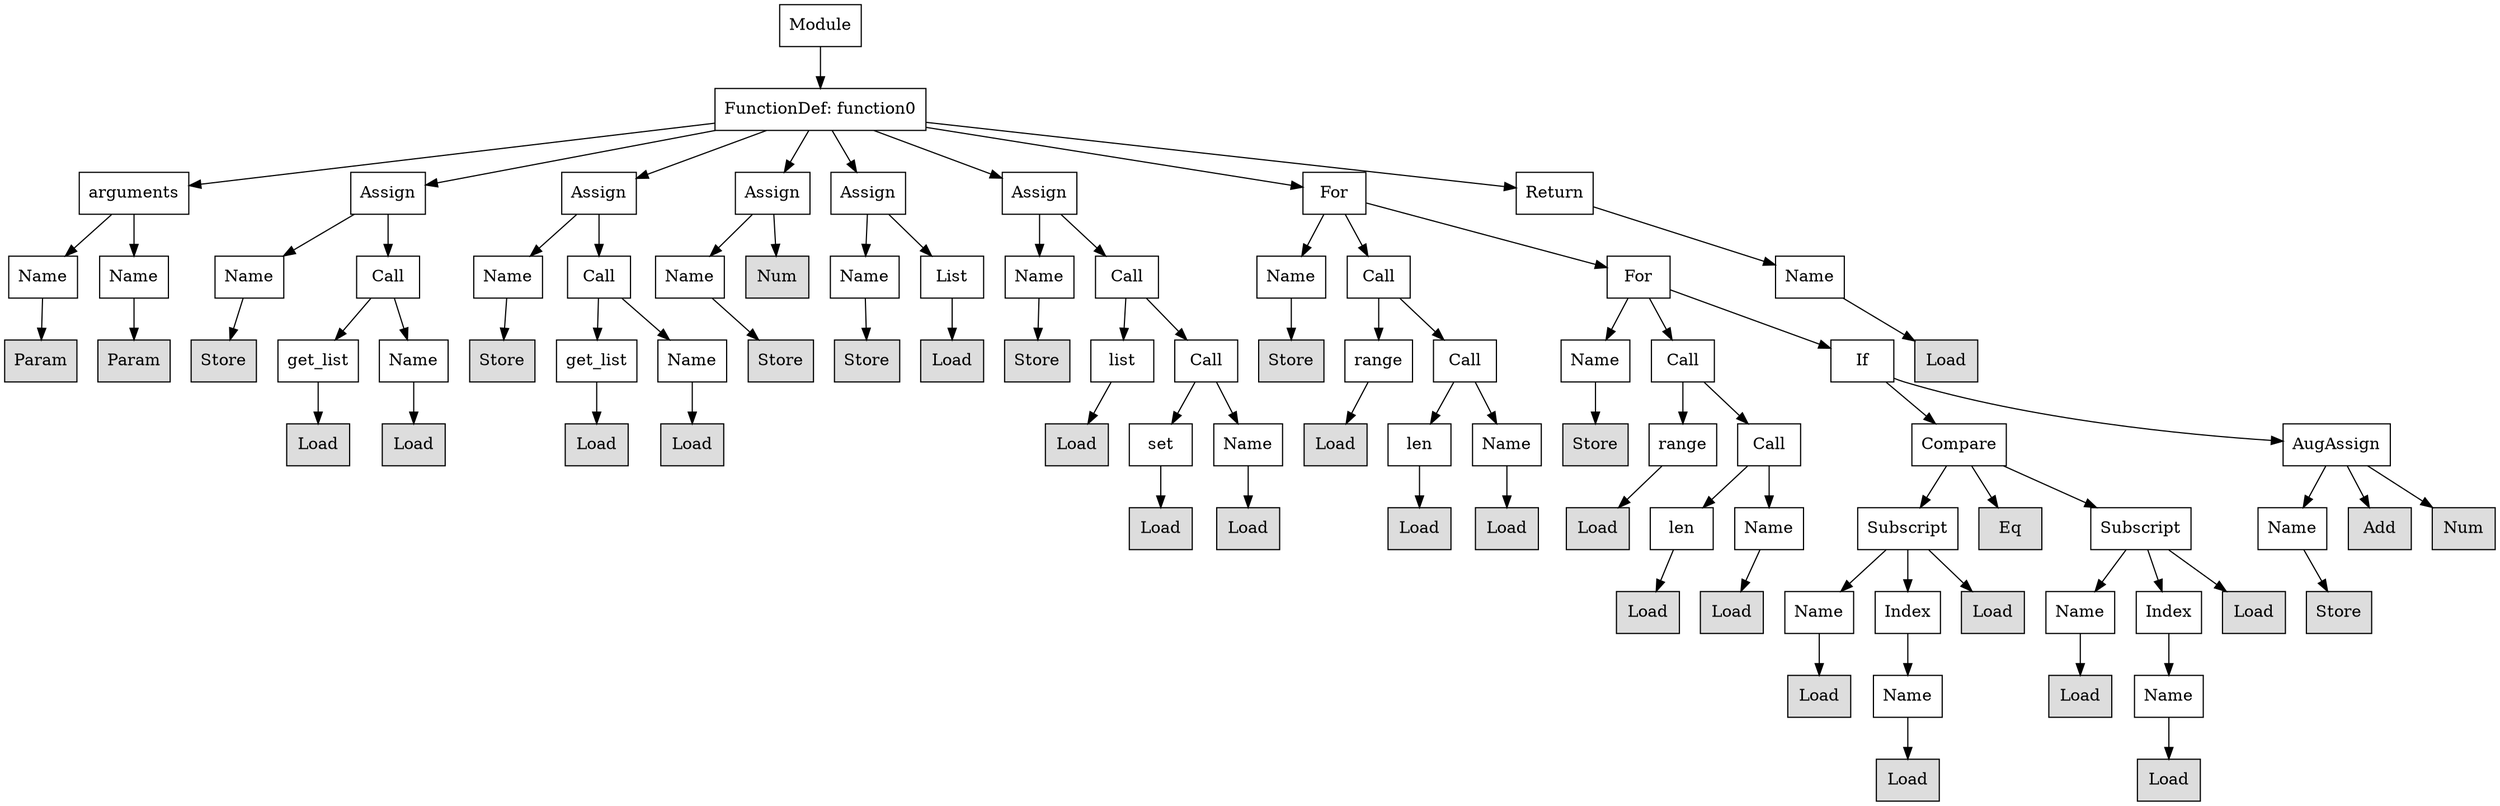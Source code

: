 digraph G {
n0 [shape=rect, label="Module"];
n1 [shape=rect, label="FunctionDef: function0"];
n2 [shape=rect, label="arguments"];
n3 [shape=rect, label="Assign"];
n4 [shape=rect, label="Assign"];
n5 [shape=rect, label="Assign"];
n6 [shape=rect, label="Assign"];
n7 [shape=rect, label="Assign"];
n8 [shape=rect, label="For"];
n9 [shape=rect, label="Return"];
n10 [shape=rect, label="Name"];
n11 [shape=rect, label="Name"];
n12 [shape=rect, label="Name"];
n13 [shape=rect, label="Call"];
n14 [shape=rect, label="Name"];
n15 [shape=rect, label="Call"];
n16 [shape=rect, label="Name"];
n17 [shape=rect, label="Num" style="filled" fillcolor="#dddddd"];
n18 [shape=rect, label="Name"];
n19 [shape=rect, label="List"];
n20 [shape=rect, label="Name"];
n21 [shape=rect, label="Call"];
n22 [shape=rect, label="Name"];
n23 [shape=rect, label="Call"];
n24 [shape=rect, label="For"];
n25 [shape=rect, label="Name"];
n26 [shape=rect, label="Param" style="filled" fillcolor="#dddddd"];
n27 [shape=rect, label="Param" style="filled" fillcolor="#dddddd"];
n28 [shape=rect, label="Store" style="filled" fillcolor="#dddddd"];
n29 [shape=rect, label="get_list"];
n30 [shape=rect, label="Name"];
n31 [shape=rect, label="Store" style="filled" fillcolor="#dddddd"];
n32 [shape=rect, label="get_list"];
n33 [shape=rect, label="Name"];
n34 [shape=rect, label="Store" style="filled" fillcolor="#dddddd"];
n35 [shape=rect, label="Store" style="filled" fillcolor="#dddddd"];
n36 [shape=rect, label="Load" style="filled" fillcolor="#dddddd"];
n37 [shape=rect, label="Store" style="filled" fillcolor="#dddddd"];
n38 [shape=rect, label="list"];
n39 [shape=rect, label="Call"];
n40 [shape=rect, label="Store" style="filled" fillcolor="#dddddd"];
n41 [shape=rect, label="range"];
n42 [shape=rect, label="Call"];
n43 [shape=rect, label="Name"];
n44 [shape=rect, label="Call"];
n45 [shape=rect, label="If"];
n46 [shape=rect, label="Load" style="filled" fillcolor="#dddddd"];
n47 [shape=rect, label="Load" style="filled" fillcolor="#dddddd"];
n48 [shape=rect, label="Load" style="filled" fillcolor="#dddddd"];
n49 [shape=rect, label="Load" style="filled" fillcolor="#dddddd"];
n50 [shape=rect, label="Load" style="filled" fillcolor="#dddddd"];
n51 [shape=rect, label="Load" style="filled" fillcolor="#dddddd"];
n52 [shape=rect, label="set"];
n53 [shape=rect, label="Name"];
n54 [shape=rect, label="Load" style="filled" fillcolor="#dddddd"];
n55 [shape=rect, label="len"];
n56 [shape=rect, label="Name"];
n57 [shape=rect, label="Store" style="filled" fillcolor="#dddddd"];
n58 [shape=rect, label="range"];
n59 [shape=rect, label="Call"];
n60 [shape=rect, label="Compare"];
n61 [shape=rect, label="AugAssign"];
n62 [shape=rect, label="Load" style="filled" fillcolor="#dddddd"];
n63 [shape=rect, label="Load" style="filled" fillcolor="#dddddd"];
n64 [shape=rect, label="Load" style="filled" fillcolor="#dddddd"];
n65 [shape=rect, label="Load" style="filled" fillcolor="#dddddd"];
n66 [shape=rect, label="Load" style="filled" fillcolor="#dddddd"];
n67 [shape=rect, label="len"];
n68 [shape=rect, label="Name"];
n69 [shape=rect, label="Subscript"];
n70 [shape=rect, label="Eq" style="filled" fillcolor="#dddddd"];
n71 [shape=rect, label="Subscript"];
n72 [shape=rect, label="Name"];
n73 [shape=rect, label="Add" style="filled" fillcolor="#dddddd"];
n74 [shape=rect, label="Num" style="filled" fillcolor="#dddddd"];
n75 [shape=rect, label="Load" style="filled" fillcolor="#dddddd"];
n76 [shape=rect, label="Load" style="filled" fillcolor="#dddddd"];
n77 [shape=rect, label="Name"];
n78 [shape=rect, label="Index"];
n79 [shape=rect, label="Load" style="filled" fillcolor="#dddddd"];
n80 [shape=rect, label="Name"];
n81 [shape=rect, label="Index"];
n82 [shape=rect, label="Load" style="filled" fillcolor="#dddddd"];
n83 [shape=rect, label="Store" style="filled" fillcolor="#dddddd"];
n84 [shape=rect, label="Load" style="filled" fillcolor="#dddddd"];
n85 [shape=rect, label="Name"];
n86 [shape=rect, label="Load" style="filled" fillcolor="#dddddd"];
n87 [shape=rect, label="Name"];
n88 [shape=rect, label="Load" style="filled" fillcolor="#dddddd"];
n89 [shape=rect, label="Load" style="filled" fillcolor="#dddddd"];
n0 -> n1;
n1 -> n2;
n1 -> n3;
n1 -> n4;
n1 -> n5;
n1 -> n6;
n1 -> n7;
n1 -> n8;
n1 -> n9;
n2 -> n10;
n2 -> n11;
n3 -> n12;
n3 -> n13;
n4 -> n14;
n4 -> n15;
n5 -> n16;
n5 -> n17;
n6 -> n18;
n6 -> n19;
n7 -> n20;
n7 -> n21;
n8 -> n22;
n8 -> n23;
n8 -> n24;
n9 -> n25;
n10 -> n26;
n11 -> n27;
n12 -> n28;
n13 -> n29;
n13 -> n30;
n14 -> n31;
n15 -> n32;
n15 -> n33;
n16 -> n34;
n18 -> n35;
n19 -> n36;
n20 -> n37;
n21 -> n38;
n21 -> n39;
n22 -> n40;
n23 -> n41;
n23 -> n42;
n24 -> n43;
n24 -> n44;
n24 -> n45;
n25 -> n46;
n29 -> n47;
n30 -> n48;
n32 -> n49;
n33 -> n50;
n38 -> n51;
n39 -> n52;
n39 -> n53;
n41 -> n54;
n42 -> n55;
n42 -> n56;
n43 -> n57;
n44 -> n58;
n44 -> n59;
n45 -> n60;
n45 -> n61;
n52 -> n62;
n53 -> n63;
n55 -> n64;
n56 -> n65;
n58 -> n66;
n59 -> n67;
n59 -> n68;
n60 -> n69;
n60 -> n70;
n60 -> n71;
n61 -> n72;
n61 -> n73;
n61 -> n74;
n67 -> n75;
n68 -> n76;
n69 -> n77;
n69 -> n78;
n69 -> n79;
n71 -> n80;
n71 -> n81;
n71 -> n82;
n72 -> n83;
n77 -> n84;
n78 -> n85;
n80 -> n86;
n81 -> n87;
n85 -> n88;
n87 -> n89;
}
